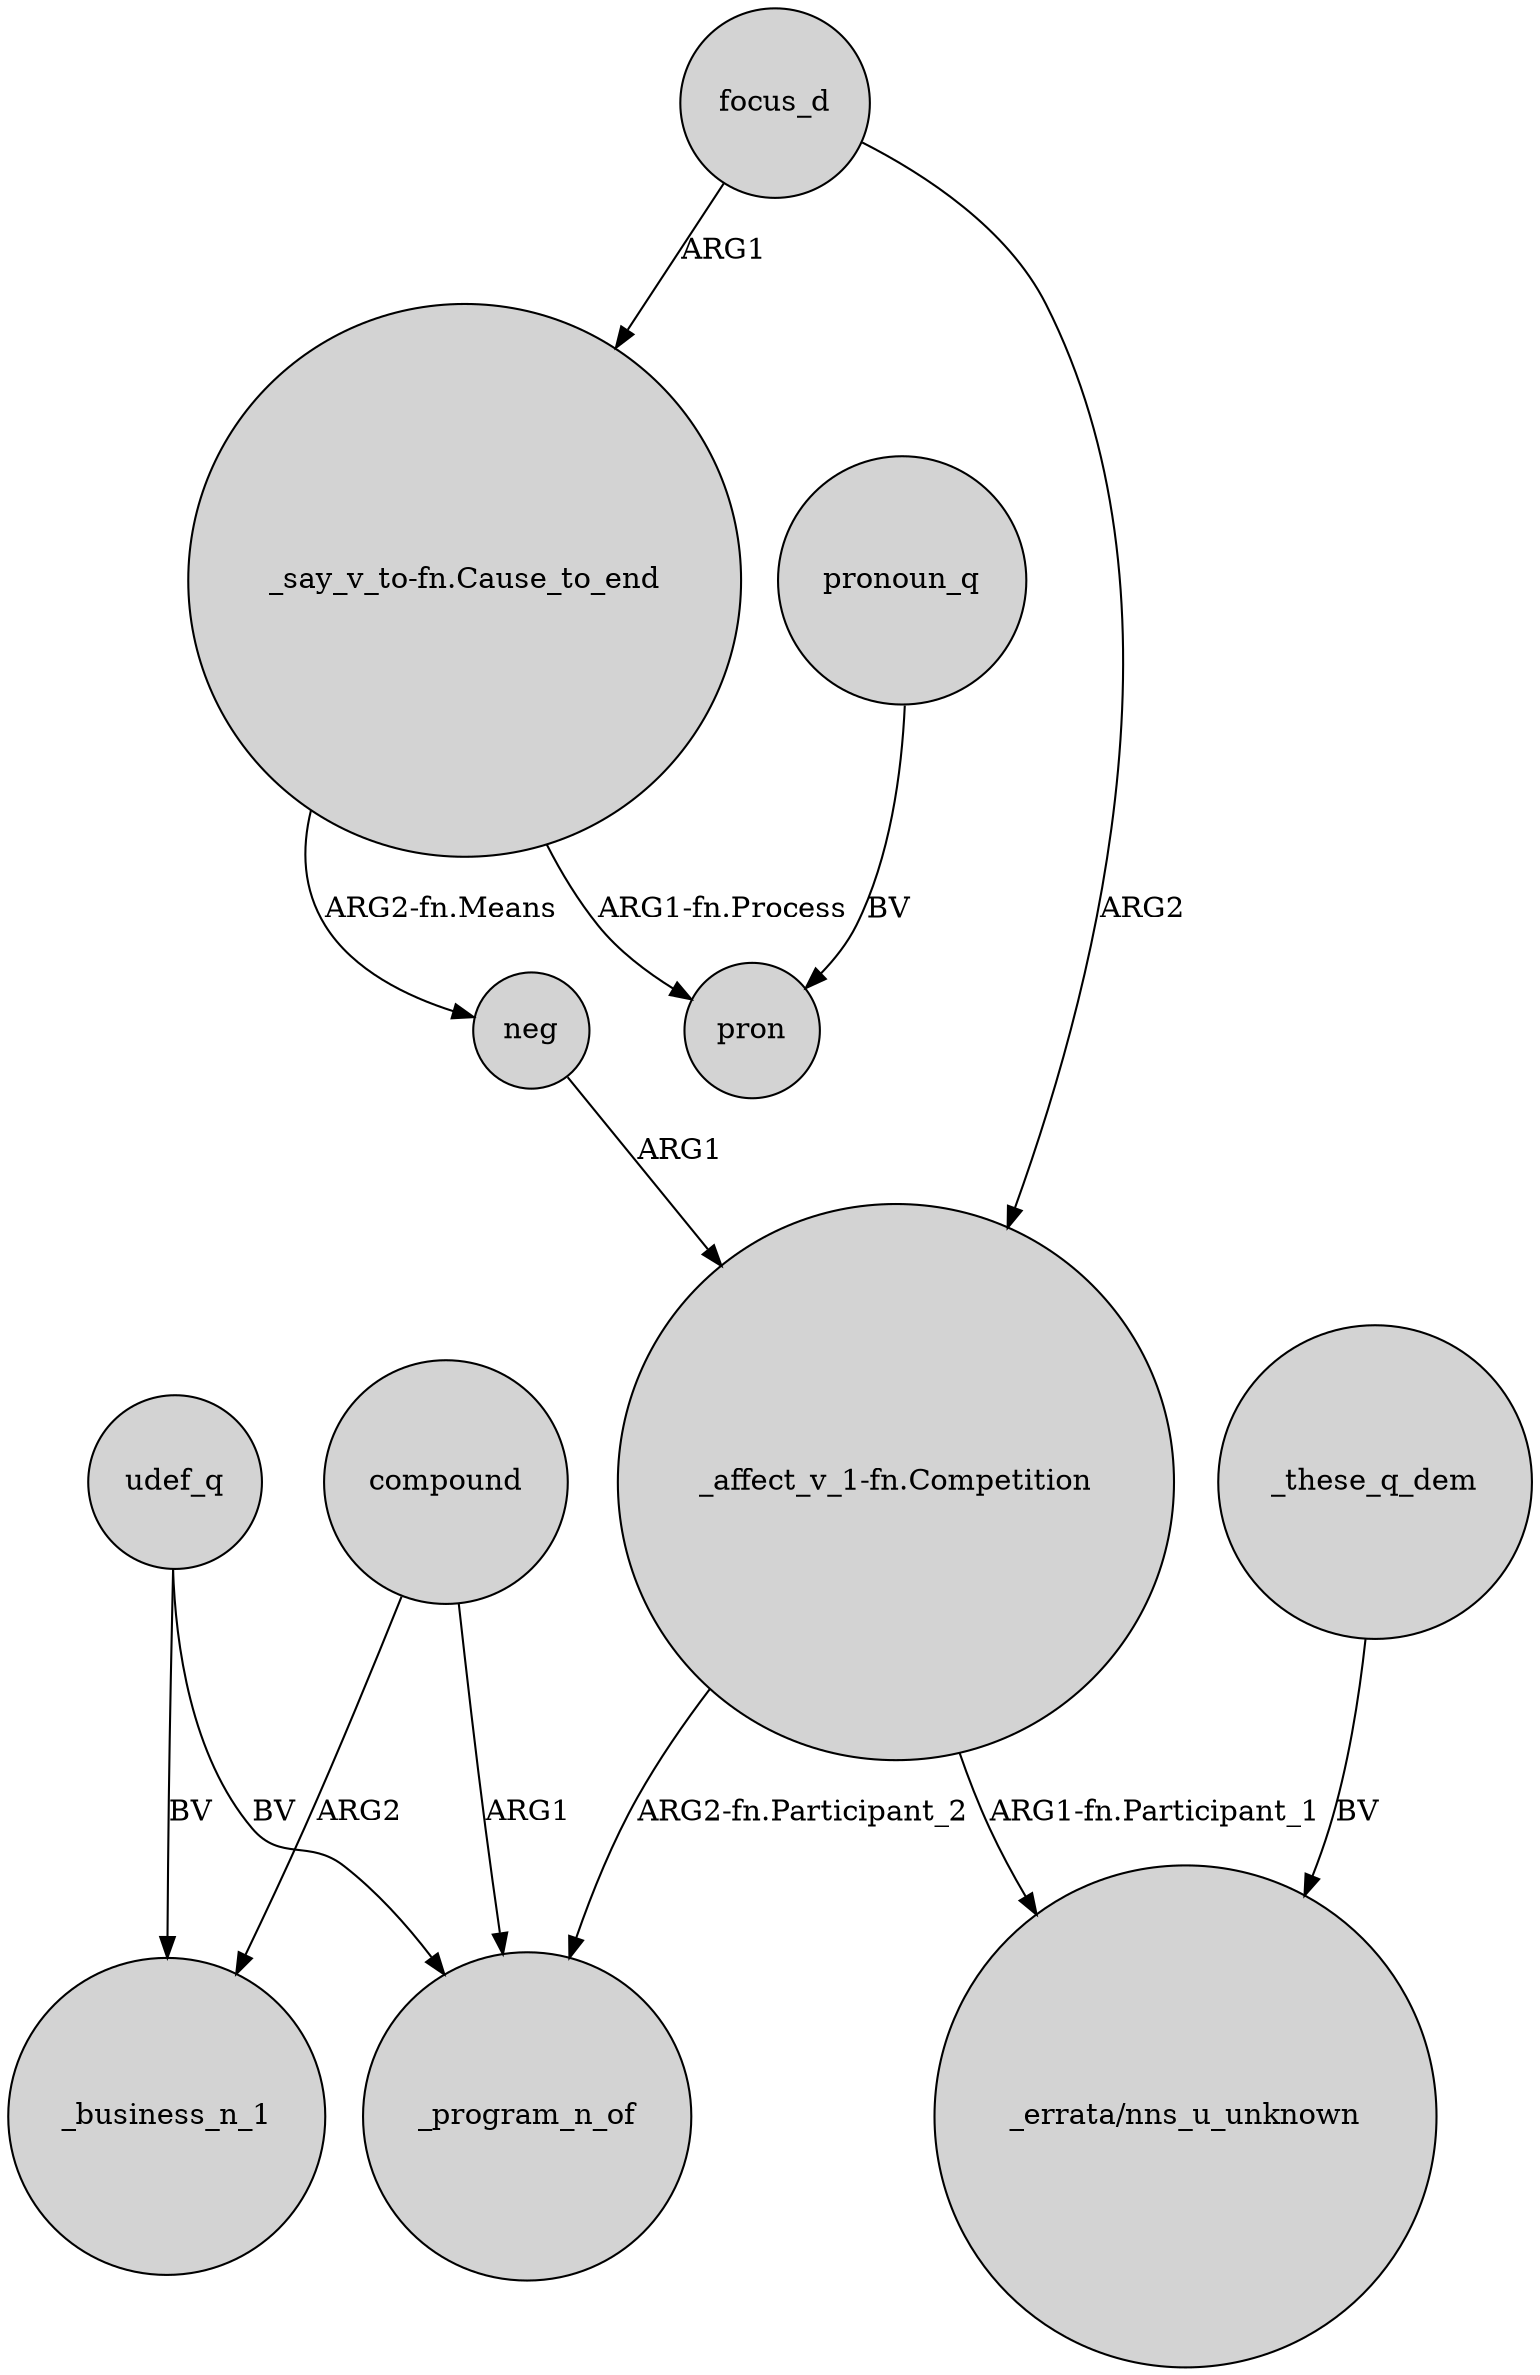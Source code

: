 digraph {
	node [shape=circle style=filled]
	"_say_v_to-fn.Cause_to_end" -> neg [label="ARG2-fn.Means"]
	udef_q -> _business_n_1 [label=BV]
	neg -> "_affect_v_1-fn.Competition" [label=ARG1]
	udef_q -> _program_n_of [label=BV]
	"_say_v_to-fn.Cause_to_end" -> pron [label="ARG1-fn.Process"]
	focus_d -> "_affect_v_1-fn.Competition" [label=ARG2]
	focus_d -> "_say_v_to-fn.Cause_to_end" [label=ARG1]
	pronoun_q -> pron [label=BV]
	"_affect_v_1-fn.Competition" -> _program_n_of [label="ARG2-fn.Participant_2"]
	compound -> _business_n_1 [label=ARG2]
	"_affect_v_1-fn.Competition" -> "_errata/nns_u_unknown" [label="ARG1-fn.Participant_1"]
	compound -> _program_n_of [label=ARG1]
	_these_q_dem -> "_errata/nns_u_unknown" [label=BV]
}
